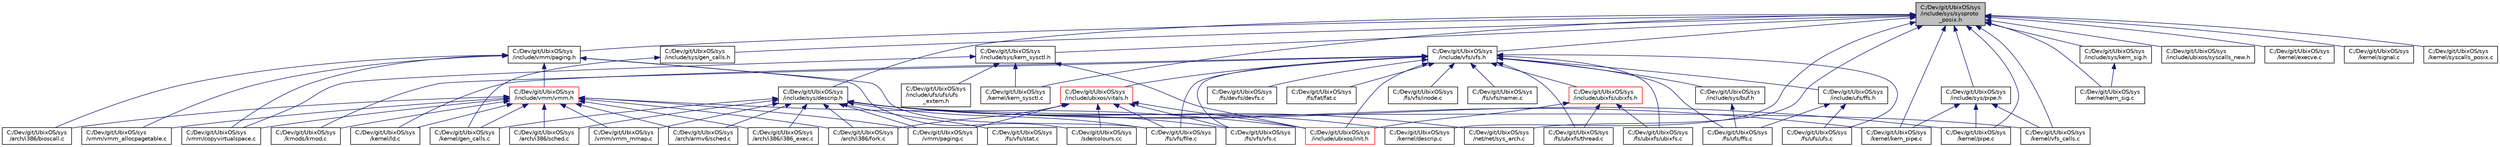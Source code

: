 digraph "C:/Dev/git/UbixOS/sys/include/sys/sysproto_posix.h"
{
 // LATEX_PDF_SIZE
  edge [fontname="Helvetica",fontsize="10",labelfontname="Helvetica",labelfontsize="10"];
  node [fontname="Helvetica",fontsize="10",shape=record];
  Node1 [label="C:/Dev/git/UbixOS/sys\l/include/sys/sysproto\l_posix.h",height=0.2,width=0.4,color="black", fillcolor="grey75", style="filled", fontcolor="black",tooltip=" "];
  Node1 -> Node2 [dir="back",color="midnightblue",fontsize="10",style="solid",fontname="Helvetica"];
  Node2 [label="C:/Dev/git/UbixOS/sys\l/include/sys/descrip.h",height=0.2,width=0.4,color="black", fillcolor="white", style="filled",URL="$descrip_8h.html",tooltip=" "];
  Node2 -> Node3 [dir="back",color="midnightblue",fontsize="10",style="solid",fontname="Helvetica"];
  Node3 [label="C:/Dev/git/UbixOS/sys\l/arch/armv6/sched.c",height=0.2,width=0.4,color="black", fillcolor="white", style="filled",URL="$armv6_2sched_8c.html",tooltip=" "];
  Node2 -> Node4 [dir="back",color="midnightblue",fontsize="10",style="solid",fontname="Helvetica"];
  Node4 [label="C:/Dev/git/UbixOS/sys\l/arch/i386/fork.c",height=0.2,width=0.4,color="black", fillcolor="white", style="filled",URL="$i386_2fork_8c.html",tooltip=" "];
  Node2 -> Node5 [dir="back",color="midnightblue",fontsize="10",style="solid",fontname="Helvetica"];
  Node5 [label="C:/Dev/git/UbixOS/sys\l/arch/i386/i386_exec.c",height=0.2,width=0.4,color="black", fillcolor="white", style="filled",URL="$i386__exec_8c.html",tooltip=" "];
  Node2 -> Node6 [dir="back",color="midnightblue",fontsize="10",style="solid",fontname="Helvetica"];
  Node6 [label="C:/Dev/git/UbixOS/sys\l/arch/i386/sched.c",height=0.2,width=0.4,color="black", fillcolor="white", style="filled",URL="$i386_2sched_8c.html",tooltip=" "];
  Node2 -> Node7 [dir="back",color="midnightblue",fontsize="10",style="solid",fontname="Helvetica"];
  Node7 [label="C:/Dev/git/UbixOS/sys\l/fs/vfs/file.c",height=0.2,width=0.4,color="black", fillcolor="white", style="filled",URL="$file_8c.html",tooltip=" "];
  Node2 -> Node8 [dir="back",color="midnightblue",fontsize="10",style="solid",fontname="Helvetica"];
  Node8 [label="C:/Dev/git/UbixOS/sys\l/fs/vfs/stat.c",height=0.2,width=0.4,color="black", fillcolor="white", style="filled",URL="$stat_8c.html",tooltip=" "];
  Node2 -> Node9 [dir="back",color="midnightblue",fontsize="10",style="solid",fontname="Helvetica"];
  Node9 [label="C:/Dev/git/UbixOS/sys\l/fs/vfs/vfs.c",height=0.2,width=0.4,color="black", fillcolor="white", style="filled",URL="$vfs_8c.html",tooltip=" "];
  Node2 -> Node10 [dir="back",color="midnightblue",fontsize="10",style="solid",fontname="Helvetica"];
  Node10 [label="C:/Dev/git/UbixOS/sys\l/kernel/descrip.c",height=0.2,width=0.4,color="black", fillcolor="white", style="filled",URL="$descrip_8c.html",tooltip=" "];
  Node2 -> Node11 [dir="back",color="midnightblue",fontsize="10",style="solid",fontname="Helvetica"];
  Node11 [label="C:/Dev/git/UbixOS/sys\l/kernel/gen_calls.c",height=0.2,width=0.4,color="black", fillcolor="white", style="filled",URL="$gen__calls_8c.html",tooltip=" "];
  Node2 -> Node12 [dir="back",color="midnightblue",fontsize="10",style="solid",fontname="Helvetica"];
  Node12 [label="C:/Dev/git/UbixOS/sys\l/kernel/kern_pipe.c",height=0.2,width=0.4,color="black", fillcolor="white", style="filled",URL="$kern__pipe_8c.html",tooltip=" "];
  Node2 -> Node13 [dir="back",color="midnightblue",fontsize="10",style="solid",fontname="Helvetica"];
  Node13 [label="C:/Dev/git/UbixOS/sys\l/kernel/pipe.c",height=0.2,width=0.4,color="black", fillcolor="white", style="filled",URL="$pipe_8c.html",tooltip=" "];
  Node2 -> Node14 [dir="back",color="midnightblue",fontsize="10",style="solid",fontname="Helvetica"];
  Node14 [label="C:/Dev/git/UbixOS/sys\l/kernel/vfs_calls.c",height=0.2,width=0.4,color="black", fillcolor="white", style="filled",URL="$vfs__calls_8c.html",tooltip=" "];
  Node2 -> Node15 [dir="back",color="midnightblue",fontsize="10",style="solid",fontname="Helvetica"];
  Node15 [label="C:/Dev/git/UbixOS/sys\l/net/net/sys_arch.c",height=0.2,width=0.4,color="black", fillcolor="white", style="filled",URL="$sys__arch_8c.html",tooltip=" "];
  Node2 -> Node16 [dir="back",color="midnightblue",fontsize="10",style="solid",fontname="Helvetica"];
  Node16 [label="C:/Dev/git/UbixOS/sys\l/vmm/paging.c",height=0.2,width=0.4,color="black", fillcolor="white", style="filled",URL="$paging_8c.html",tooltip=" "];
  Node2 -> Node17 [dir="back",color="midnightblue",fontsize="10",style="solid",fontname="Helvetica"];
  Node17 [label="C:/Dev/git/UbixOS/sys\l/vmm/vmm_mmap.c",height=0.2,width=0.4,color="black", fillcolor="white", style="filled",URL="$vmm__mmap_8c.html",tooltip=" "];
  Node1 -> Node18 [dir="back",color="midnightblue",fontsize="10",style="solid",fontname="Helvetica"];
  Node18 [label="C:/Dev/git/UbixOS/sys\l/include/sys/gen_calls.h",height=0.2,width=0.4,color="black", fillcolor="white", style="filled",URL="$gen__calls_8h.html",tooltip=" "];
  Node18 -> Node11 [dir="back",color="midnightblue",fontsize="10",style="solid",fontname="Helvetica"];
  Node1 -> Node19 [dir="back",color="midnightblue",fontsize="10",style="solid",fontname="Helvetica"];
  Node19 [label="C:/Dev/git/UbixOS/sys\l/include/sys/kern_sig.h",height=0.2,width=0.4,color="black", fillcolor="white", style="filled",URL="$kern__sig_8h.html",tooltip=" "];
  Node19 -> Node20 [dir="back",color="midnightblue",fontsize="10",style="solid",fontname="Helvetica"];
  Node20 [label="C:/Dev/git/UbixOS/sys\l/kernel/kern_sig.c",height=0.2,width=0.4,color="black", fillcolor="white", style="filled",URL="$kern__sig_8c.html",tooltip=" "];
  Node1 -> Node21 [dir="back",color="midnightblue",fontsize="10",style="solid",fontname="Helvetica"];
  Node21 [label="C:/Dev/git/UbixOS/sys\l/include/sys/kern_sysctl.h",height=0.2,width=0.4,color="black", fillcolor="white", style="filled",URL="$kern__sysctl_8h.html",tooltip=" "];
  Node21 -> Node22 [dir="back",color="midnightblue",fontsize="10",style="solid",fontname="Helvetica"];
  Node22 [label="C:/Dev/git/UbixOS/sys\l/include/ubixos/init.h",height=0.2,width=0.4,color="red", fillcolor="white", style="filled",URL="$ubixos_2init_8h.html",tooltip=" "];
  Node21 -> Node24 [dir="back",color="midnightblue",fontsize="10",style="solid",fontname="Helvetica"];
  Node24 [label="C:/Dev/git/UbixOS/sys\l/include/ufs/ufs/ufs\l_extern.h",height=0.2,width=0.4,color="black", fillcolor="white", style="filled",URL="$ufs__extern_8h.html",tooltip=" "];
  Node21 -> Node25 [dir="back",color="midnightblue",fontsize="10",style="solid",fontname="Helvetica"];
  Node25 [label="C:/Dev/git/UbixOS/sys\l/kernel/kern_sysctl.c",height=0.2,width=0.4,color="black", fillcolor="white", style="filled",URL="$kern__sysctl_8c.html",tooltip=" "];
  Node21 -> Node26 [dir="back",color="midnightblue",fontsize="10",style="solid",fontname="Helvetica"];
  Node26 [label="C:/Dev/git/UbixOS/sys\l/vmm/copyvirtualspace.c",height=0.2,width=0.4,color="black", fillcolor="white", style="filled",URL="$copyvirtualspace_8c.html",tooltip=" "];
  Node1 -> Node27 [dir="back",color="midnightblue",fontsize="10",style="solid",fontname="Helvetica"];
  Node27 [label="C:/Dev/git/UbixOS/sys\l/include/sys/pipe.h",height=0.2,width=0.4,color="black", fillcolor="white", style="filled",URL="$pipe_8h.html",tooltip=" "];
  Node27 -> Node12 [dir="back",color="midnightblue",fontsize="10",style="solid",fontname="Helvetica"];
  Node27 -> Node13 [dir="back",color="midnightblue",fontsize="10",style="solid",fontname="Helvetica"];
  Node27 -> Node14 [dir="back",color="midnightblue",fontsize="10",style="solid",fontname="Helvetica"];
  Node1 -> Node28 [dir="back",color="midnightblue",fontsize="10",style="solid",fontname="Helvetica"];
  Node28 [label="C:/Dev/git/UbixOS/sys\l/include/ubixos/syscalls_new.h",height=0.2,width=0.4,color="black", fillcolor="white", style="filled",URL="$syscalls__new_8h.html",tooltip=" "];
  Node1 -> Node29 [dir="back",color="midnightblue",fontsize="10",style="solid",fontname="Helvetica"];
  Node29 [label="C:/Dev/git/UbixOS/sys\l/include/vfs/vfs.h",height=0.2,width=0.4,color="black", fillcolor="white", style="filled",URL="$include_2vfs_2vfs_8h.html",tooltip=" "];
  Node29 -> Node30 [dir="back",color="midnightblue",fontsize="10",style="solid",fontname="Helvetica"];
  Node30 [label="C:/Dev/git/UbixOS/sys\l/fs/devfs/devfs.c",height=0.2,width=0.4,color="black", fillcolor="white", style="filled",URL="$devfs_8c.html",tooltip=" "];
  Node29 -> Node31 [dir="back",color="midnightblue",fontsize="10",style="solid",fontname="Helvetica"];
  Node31 [label="C:/Dev/git/UbixOS/sys\l/fs/fat/fat.c",height=0.2,width=0.4,color="black", fillcolor="white", style="filled",URL="$fat_8c.html",tooltip=" "];
  Node29 -> Node32 [dir="back",color="midnightblue",fontsize="10",style="solid",fontname="Helvetica"];
  Node32 [label="C:/Dev/git/UbixOS/sys\l/fs/ubixfs/thread.c",height=0.2,width=0.4,color="black", fillcolor="white", style="filled",URL="$thread_8c.html",tooltip=" "];
  Node29 -> Node33 [dir="back",color="midnightblue",fontsize="10",style="solid",fontname="Helvetica"];
  Node33 [label="C:/Dev/git/UbixOS/sys\l/fs/ubixfs/ubixfs.c",height=0.2,width=0.4,color="black", fillcolor="white", style="filled",URL="$ubixfs_8c.html",tooltip=" "];
  Node29 -> Node34 [dir="back",color="midnightblue",fontsize="10",style="solid",fontname="Helvetica"];
  Node34 [label="C:/Dev/git/UbixOS/sys\l/fs/ufs/ffs.c",height=0.2,width=0.4,color="black", fillcolor="white", style="filled",URL="$ffs_8c.html",tooltip=" "];
  Node29 -> Node35 [dir="back",color="midnightblue",fontsize="10",style="solid",fontname="Helvetica"];
  Node35 [label="C:/Dev/git/UbixOS/sys\l/fs/ufs/ufs.c",height=0.2,width=0.4,color="black", fillcolor="white", style="filled",URL="$ufs_8c.html",tooltip=" "];
  Node29 -> Node7 [dir="back",color="midnightblue",fontsize="10",style="solid",fontname="Helvetica"];
  Node29 -> Node36 [dir="back",color="midnightblue",fontsize="10",style="solid",fontname="Helvetica"];
  Node36 [label="C:/Dev/git/UbixOS/sys\l/fs/vfs/inode.c",height=0.2,width=0.4,color="black", fillcolor="white", style="filled",URL="$inode_8c.html",tooltip=" "];
  Node29 -> Node37 [dir="back",color="midnightblue",fontsize="10",style="solid",fontname="Helvetica"];
  Node37 [label="C:/Dev/git/UbixOS/sys\l/fs/vfs/namei.c",height=0.2,width=0.4,color="black", fillcolor="white", style="filled",URL="$namei_8c.html",tooltip=" "];
  Node29 -> Node9 [dir="back",color="midnightblue",fontsize="10",style="solid",fontname="Helvetica"];
  Node29 -> Node38 [dir="back",color="midnightblue",fontsize="10",style="solid",fontname="Helvetica"];
  Node38 [label="C:/Dev/git/UbixOS/sys\l/include/sys/buf.h",height=0.2,width=0.4,color="black", fillcolor="white", style="filled",URL="$buf_8h.html",tooltip=" "];
  Node38 -> Node34 [dir="back",color="midnightblue",fontsize="10",style="solid",fontname="Helvetica"];
  Node29 -> Node39 [dir="back",color="midnightblue",fontsize="10",style="solid",fontname="Helvetica"];
  Node39 [label="C:/Dev/git/UbixOS/sys\l/include/ubixfs/ubixfs.h",height=0.2,width=0.4,color="red", fillcolor="white", style="filled",URL="$include_2ubixfs_2ubixfs_8h.html",tooltip=" "];
  Node39 -> Node32 [dir="back",color="midnightblue",fontsize="10",style="solid",fontname="Helvetica"];
  Node39 -> Node33 [dir="back",color="midnightblue",fontsize="10",style="solid",fontname="Helvetica"];
  Node39 -> Node22 [dir="back",color="midnightblue",fontsize="10",style="solid",fontname="Helvetica"];
  Node29 -> Node22 [dir="back",color="midnightblue",fontsize="10",style="solid",fontname="Helvetica"];
  Node29 -> Node47 [dir="back",color="midnightblue",fontsize="10",style="solid",fontname="Helvetica"];
  Node47 [label="C:/Dev/git/UbixOS/sys\l/include/ubixos/vitals.h",height=0.2,width=0.4,color="red", fillcolor="white", style="filled",URL="$vitals_8h.html",tooltip=" "];
  Node47 -> Node4 [dir="back",color="midnightblue",fontsize="10",style="solid",fontname="Helvetica"];
  Node47 -> Node7 [dir="back",color="midnightblue",fontsize="10",style="solid",fontname="Helvetica"];
  Node47 -> Node9 [dir="back",color="midnightblue",fontsize="10",style="solid",fontname="Helvetica"];
  Node47 -> Node22 [dir="back",color="midnightblue",fontsize="10",style="solid",fontname="Helvetica"];
  Node47 -> Node60 [dir="back",color="midnightblue",fontsize="10",style="solid",fontname="Helvetica"];
  Node60 [label="C:/Dev/git/UbixOS/sys\l/sde/colours.cc",height=0.2,width=0.4,color="black", fillcolor="white", style="filled",URL="$colours_8cc.html",tooltip=" "];
  Node47 -> Node16 [dir="back",color="midnightblue",fontsize="10",style="solid",fontname="Helvetica"];
  Node29 -> Node64 [dir="back",color="midnightblue",fontsize="10",style="solid",fontname="Helvetica"];
  Node64 [label="C:/Dev/git/UbixOS/sys\l/include/ufs/ffs.h",height=0.2,width=0.4,color="black", fillcolor="white", style="filled",URL="$ffs_8h.html",tooltip=" "];
  Node64 -> Node34 [dir="back",color="midnightblue",fontsize="10",style="solid",fontname="Helvetica"];
  Node64 -> Node35 [dir="back",color="midnightblue",fontsize="10",style="solid",fontname="Helvetica"];
  Node29 -> Node65 [dir="back",color="midnightblue",fontsize="10",style="solid",fontname="Helvetica"];
  Node65 [label="C:/Dev/git/UbixOS/sys\l/kernel/ld.c",height=0.2,width=0.4,color="black", fillcolor="white", style="filled",URL="$ld_8c.html",tooltip=" "];
  Node29 -> Node66 [dir="back",color="midnightblue",fontsize="10",style="solid",fontname="Helvetica"];
  Node66 [label="C:/Dev/git/UbixOS/sys\l/kmods/kmod.c",height=0.2,width=0.4,color="black", fillcolor="white", style="filled",URL="$kmod_8c.html",tooltip=" "];
  Node1 -> Node67 [dir="back",color="midnightblue",fontsize="10",style="solid",fontname="Helvetica"];
  Node67 [label="C:/Dev/git/UbixOS/sys\l/include/vmm/paging.h",height=0.2,width=0.4,color="black", fillcolor="white", style="filled",URL="$paging_8h.html",tooltip=" "];
  Node67 -> Node68 [dir="back",color="midnightblue",fontsize="10",style="solid",fontname="Helvetica"];
  Node68 [label="C:/Dev/git/UbixOS/sys\l/arch/i386/bioscall.c",height=0.2,width=0.4,color="black", fillcolor="white", style="filled",URL="$i386_2bioscall_8c.html",tooltip=" "];
  Node67 -> Node7 [dir="back",color="midnightblue",fontsize="10",style="solid",fontname="Helvetica"];
  Node67 -> Node69 [dir="back",color="midnightblue",fontsize="10",style="solid",fontname="Helvetica"];
  Node69 [label="C:/Dev/git/UbixOS/sys\l/include/vmm/vmm.h",height=0.2,width=0.4,color="red", fillcolor="white", style="filled",URL="$vmm_8h.html",tooltip=" "];
  Node69 -> Node3 [dir="back",color="midnightblue",fontsize="10",style="solid",fontname="Helvetica"];
  Node69 -> Node68 [dir="back",color="midnightblue",fontsize="10",style="solid",fontname="Helvetica"];
  Node69 -> Node4 [dir="back",color="midnightblue",fontsize="10",style="solid",fontname="Helvetica"];
  Node69 -> Node5 [dir="back",color="midnightblue",fontsize="10",style="solid",fontname="Helvetica"];
  Node69 -> Node6 [dir="back",color="midnightblue",fontsize="10",style="solid",fontname="Helvetica"];
  Node69 -> Node22 [dir="back",color="midnightblue",fontsize="10",style="solid",fontname="Helvetica"];
  Node69 -> Node11 [dir="back",color="midnightblue",fontsize="10",style="solid",fontname="Helvetica"];
  Node69 -> Node65 [dir="back",color="midnightblue",fontsize="10",style="solid",fontname="Helvetica"];
  Node69 -> Node66 [dir="back",color="midnightblue",fontsize="10",style="solid",fontname="Helvetica"];
  Node69 -> Node26 [dir="back",color="midnightblue",fontsize="10",style="solid",fontname="Helvetica"];
  Node69 -> Node16 [dir="back",color="midnightblue",fontsize="10",style="solid",fontname="Helvetica"];
  Node69 -> Node84 [dir="back",color="midnightblue",fontsize="10",style="solid",fontname="Helvetica"];
  Node84 [label="C:/Dev/git/UbixOS/sys\l/vmm/vmm_allocpagetable.c",height=0.2,width=0.4,color="black", fillcolor="white", style="filled",URL="$vmm__allocpagetable_8c.html",tooltip=" "];
  Node69 -> Node17 [dir="back",color="midnightblue",fontsize="10",style="solid",fontname="Helvetica"];
  Node67 -> Node60 [dir="back",color="midnightblue",fontsize="10",style="solid",fontname="Helvetica"];
  Node67 -> Node26 [dir="back",color="midnightblue",fontsize="10",style="solid",fontname="Helvetica"];
  Node67 -> Node84 [dir="back",color="midnightblue",fontsize="10",style="solid",fontname="Helvetica"];
  Node1 -> Node10 [dir="back",color="midnightblue",fontsize="10",style="solid",fontname="Helvetica"];
  Node1 -> Node86 [dir="back",color="midnightblue",fontsize="10",style="solid",fontname="Helvetica"];
  Node86 [label="C:/Dev/git/UbixOS/sys\l/kernel/execve.c",height=0.2,width=0.4,color="black", fillcolor="white", style="filled",URL="$execve_8c.html",tooltip=" "];
  Node1 -> Node12 [dir="back",color="midnightblue",fontsize="10",style="solid",fontname="Helvetica"];
  Node1 -> Node20 [dir="back",color="midnightblue",fontsize="10",style="solid",fontname="Helvetica"];
  Node1 -> Node25 [dir="back",color="midnightblue",fontsize="10",style="solid",fontname="Helvetica"];
  Node1 -> Node13 [dir="back",color="midnightblue",fontsize="10",style="solid",fontname="Helvetica"];
  Node1 -> Node87 [dir="back",color="midnightblue",fontsize="10",style="solid",fontname="Helvetica"];
  Node87 [label="C:/Dev/git/UbixOS/sys\l/kernel/signal.c",height=0.2,width=0.4,color="black", fillcolor="white", style="filled",URL="$signal_8c.html",tooltip=" "];
  Node1 -> Node88 [dir="back",color="midnightblue",fontsize="10",style="solid",fontname="Helvetica"];
  Node88 [label="C:/Dev/git/UbixOS/sys\l/kernel/syscalls_posix.c",height=0.2,width=0.4,color="black", fillcolor="white", style="filled",URL="$syscalls__posix_8c.html",tooltip=" "];
  Node1 -> Node14 [dir="back",color="midnightblue",fontsize="10",style="solid",fontname="Helvetica"];
  Node1 -> Node15 [dir="back",color="midnightblue",fontsize="10",style="solid",fontname="Helvetica"];
}

